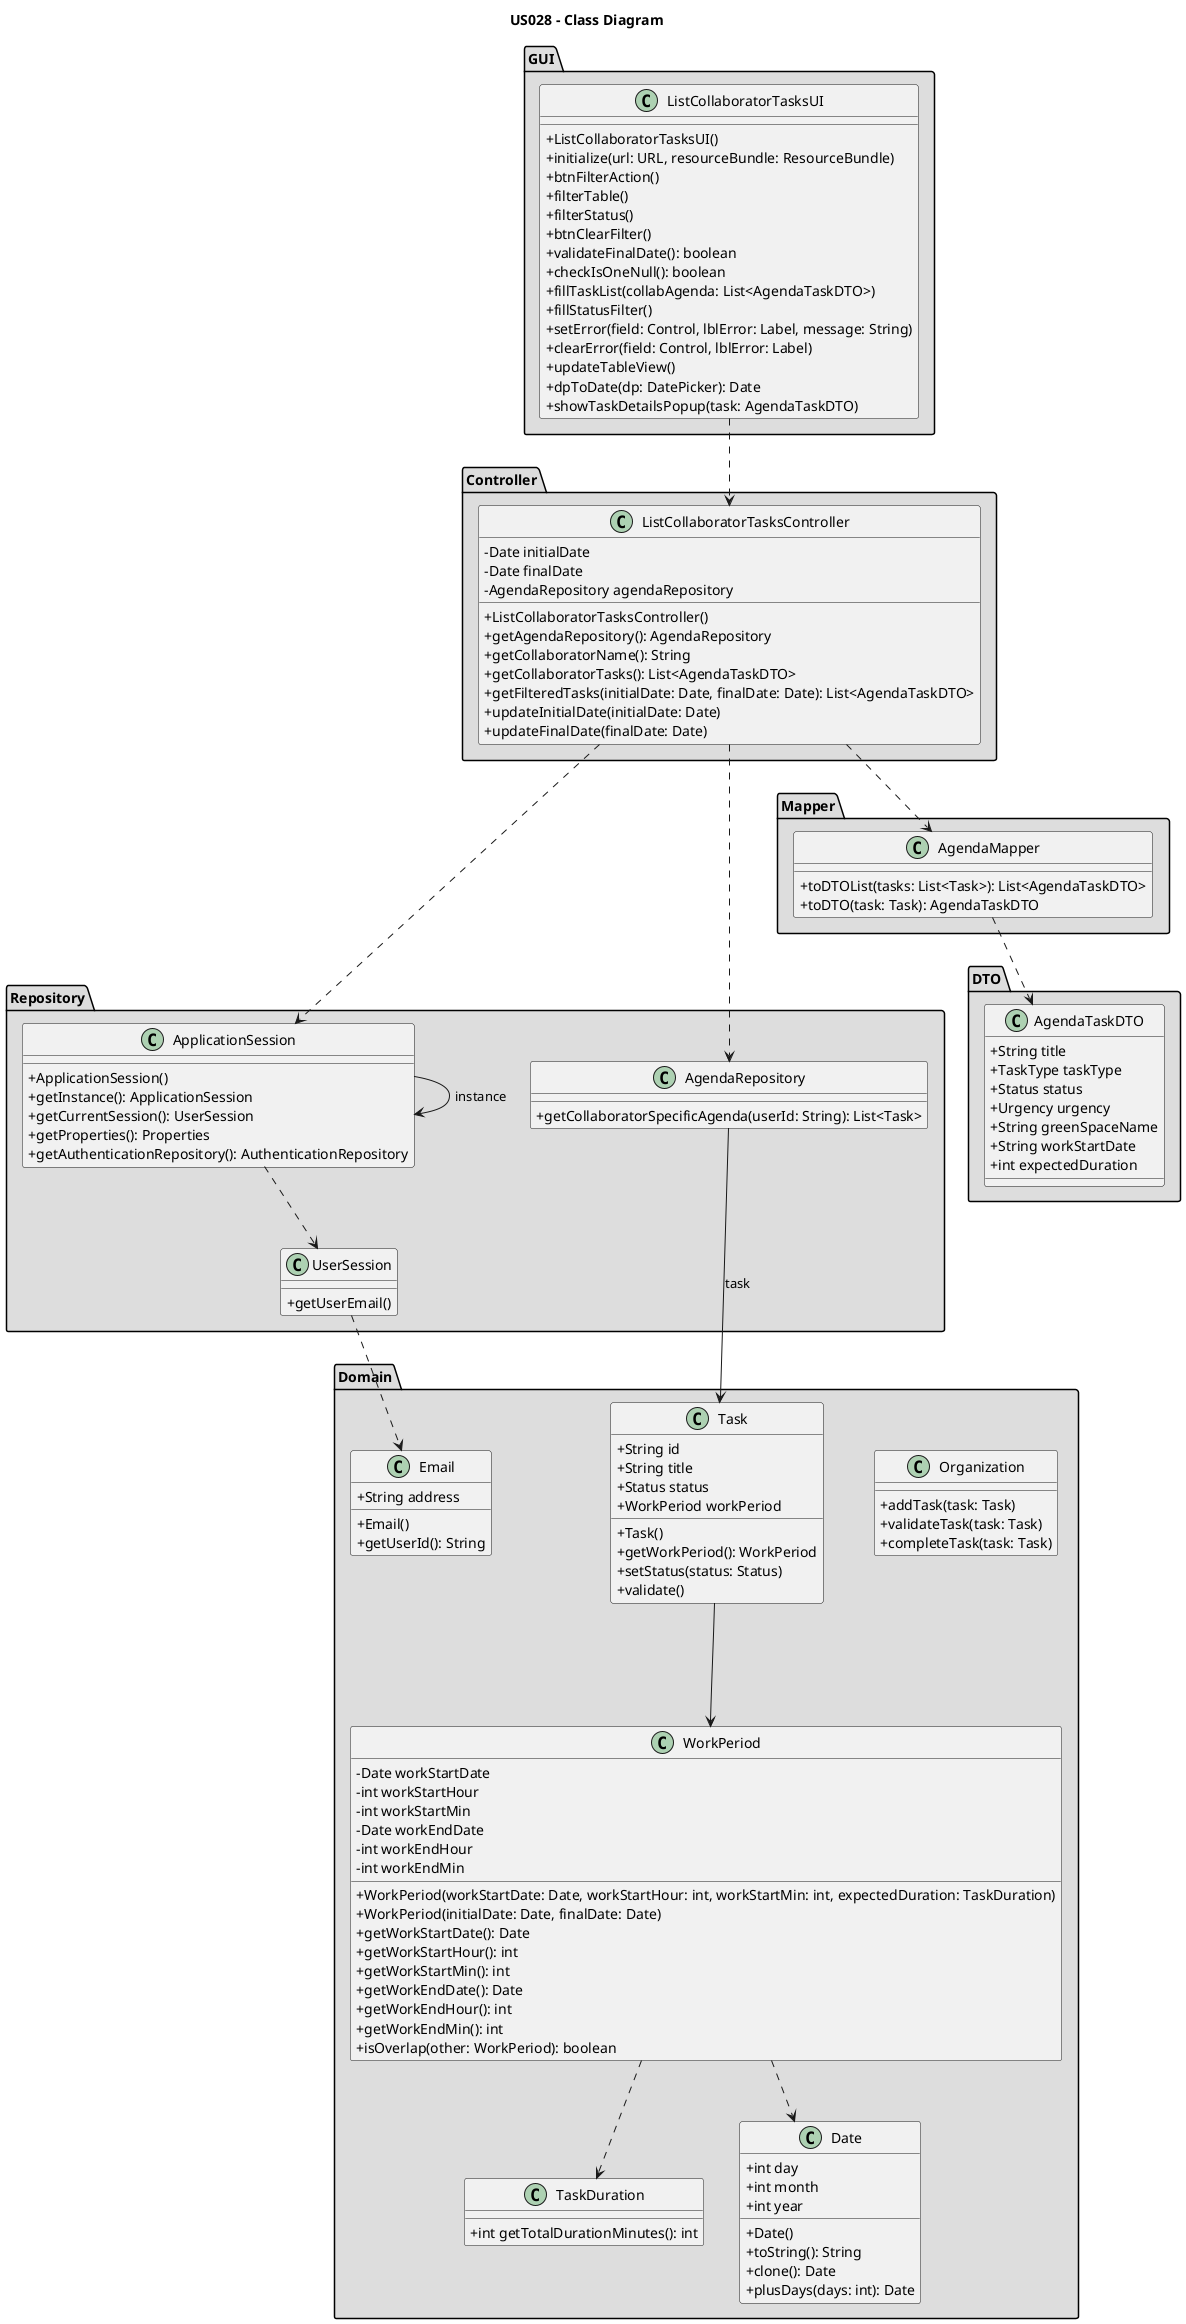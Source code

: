 @startuml
'skinparam monochrome true
skinparam packageStyle rectangle
skinparam shadowing false
skinparam linetype polyline

skinparam classAttributeIconSize 0

title US028 - Class Diagram

package GUI <<Folder>> #DDDDDD {
    class ListCollaboratorTasksUI {
        + ListCollaboratorTasksUI()
        + initialize(url: URL, resourceBundle: ResourceBundle)
        + btnFilterAction()
        + filterTable()
        + filterStatus()
        + btnClearFilter()
        + validateFinalDate(): boolean
        + checkIsOneNull(): boolean
        + fillTaskList(collabAgenda: List<AgendaTaskDTO>)
        + fillStatusFilter()
        + setError(field: Control, lblError: Label, message: String)
        + clearError(field: Control, lblError: Label)
        + updateTableView()
        + dpToDate(dp: DatePicker): Date
        + showTaskDetailsPopup(task: AgendaTaskDTO)
    }
}

package Controller <<Folder>> #DDDDDD {
    class ListCollaboratorTasksController {
        - Date initialDate
        - Date finalDate
        - AgendaRepository agendaRepository
        + ListCollaboratorTasksController()
        + getAgendaRepository(): AgendaRepository
        + getCollaboratorName(): String
        + getCollaboratorTasks(): List<AgendaTaskDTO>
        + getFilteredTasks(initialDate: Date, finalDate: Date): List<AgendaTaskDTO>
        + updateInitialDate(initialDate: Date)
        + updateFinalDate(finalDate: Date)
    }
}

package Repository <<Folder>> #DDDDDD {
    class AgendaRepository {
        + getCollaboratorSpecificAgenda(userId: String): List<Task>
    }

    class ApplicationSession {
            + ApplicationSession()
            + getInstance(): ApplicationSession
            + getCurrentSession(): UserSession
            + getProperties(): Properties
            + getAuthenticationRepository(): AuthenticationRepository
        }

    class UserSession {
            + getUserEmail()
        }
}

package Mapper <<Folder>> #DDDDDD {
    class AgendaMapper {
        + toDTOList(tasks: List<Task>): List<AgendaTaskDTO>
        + toDTO(task: Task): AgendaTaskDTO
    }
}

package DTO <<Folder>> #DDDDDD {
    class AgendaTaskDTO {
        + String title
        + TaskType taskType
        + Status status
        + Urgency urgency
        + String greenSpaceName
        + String workStartDate
        + int expectedDuration
    }
}

package Domain <<Folder>> #DDDDDD {
    class Organization {
        + addTask(task: Task)
        + validateTask(task: Task)
        + completeTask(task: Task)
    }

    class Task {
        + String id
        + String title
        + Status status
        + WorkPeriod workPeriod
        + Task()
        + getWorkPeriod(): WorkPeriod
        + setStatus(status: Status)
        + validate()
    }

    class WorkPeriod {
        - Date workStartDate
        - int workStartHour
        - int workStartMin
        - Date workEndDate
        - int workEndHour
        - int workEndMin
        + WorkPeriod(workStartDate: Date, workStartHour: int, workStartMin: int, expectedDuration: TaskDuration)
        + WorkPeriod(initialDate: Date, finalDate: Date)
        + getWorkStartDate(): Date
        + getWorkStartHour(): int
        + getWorkStartMin(): int
        + getWorkEndDate(): Date
        + getWorkEndHour(): int
        + getWorkEndMin(): int
        + isOverlap(other: WorkPeriod): boolean
    }

    class TaskDuration {
        + int getTotalDurationMinutes(): int
    }

    class Email {
        + String address
        + Email()
        + getUserId(): String
    }


    class Date {
        + int day
        + int month
        + int year
        + Date()
        + toString(): String
        + clone(): Date
        + plusDays(days: int): Date
    }
}





ListCollaboratorTasksUI .down.> ListCollaboratorTasksController
ListCollaboratorTasksController ...> AgendaRepository
ListCollaboratorTasksController ..> AgendaMapper
ApplicationSession -> ApplicationSession : instance

ListCollaboratorTasksController ..> ApplicationSession
AgendaRepository ---> Task : task
AgendaMapper ..> AgendaTaskDTO
Task ---> WorkPeriod
WorkPeriod ..> Date
WorkPeriod ..> TaskDuration
ApplicationSession ..> UserSession
UserSession .down.> Email

@enduml
